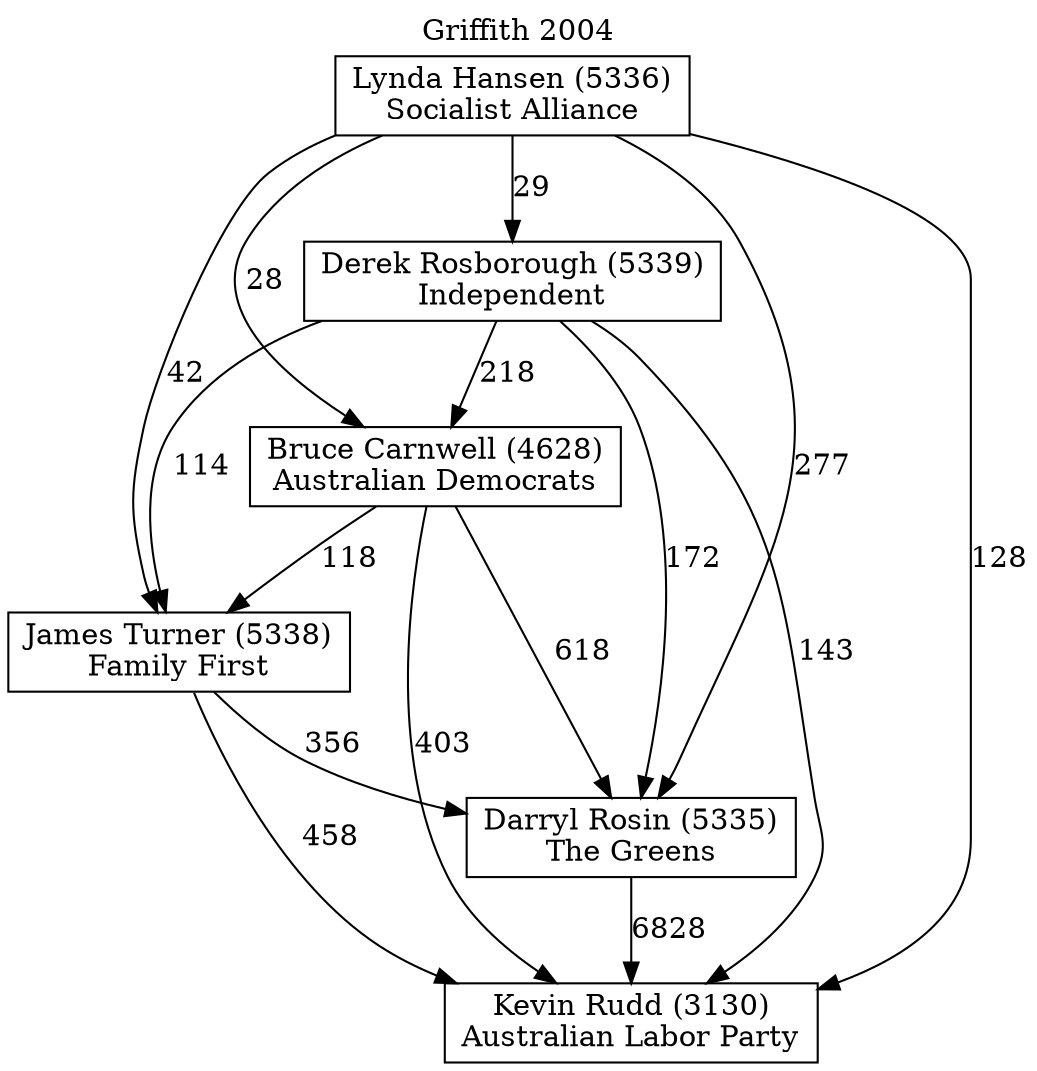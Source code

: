 // House preference flow
digraph "Kevin Rudd (3130)_Griffith_2004" {
	graph [label="Griffith 2004" labelloc=t mclimit=10]
	node [shape=box]
	"Bruce Carnwell (4628)" [label="Bruce Carnwell (4628)
Australian Democrats"]
	"Darryl Rosin (5335)" [label="Darryl Rosin (5335)
The Greens"]
	"Derek Rosborough (5339)" [label="Derek Rosborough (5339)
Independent"]
	"James Turner (5338)" [label="James Turner (5338)
Family First"]
	"Kevin Rudd (3130)" [label="Kevin Rudd (3130)
Australian Labor Party"]
	"Lynda Hansen (5336)" [label="Lynda Hansen (5336)
Socialist Alliance"]
	"Bruce Carnwell (4628)" -> "Darryl Rosin (5335)" [label=618]
	"Bruce Carnwell (4628)" -> "James Turner (5338)" [label=118]
	"Bruce Carnwell (4628)" -> "Kevin Rudd (3130)" [label=403]
	"Darryl Rosin (5335)" -> "Kevin Rudd (3130)" [label=6828]
	"Derek Rosborough (5339)" -> "Bruce Carnwell (4628)" [label=218]
	"Derek Rosborough (5339)" -> "Darryl Rosin (5335)" [label=172]
	"Derek Rosborough (5339)" -> "James Turner (5338)" [label=114]
	"Derek Rosborough (5339)" -> "Kevin Rudd (3130)" [label=143]
	"James Turner (5338)" -> "Darryl Rosin (5335)" [label=356]
	"James Turner (5338)" -> "Kevin Rudd (3130)" [label=458]
	"Lynda Hansen (5336)" -> "Bruce Carnwell (4628)" [label=28]
	"Lynda Hansen (5336)" -> "Darryl Rosin (5335)" [label=277]
	"Lynda Hansen (5336)" -> "Derek Rosborough (5339)" [label=29]
	"Lynda Hansen (5336)" -> "James Turner (5338)" [label=42]
	"Lynda Hansen (5336)" -> "Kevin Rudd (3130)" [label=128]
}
